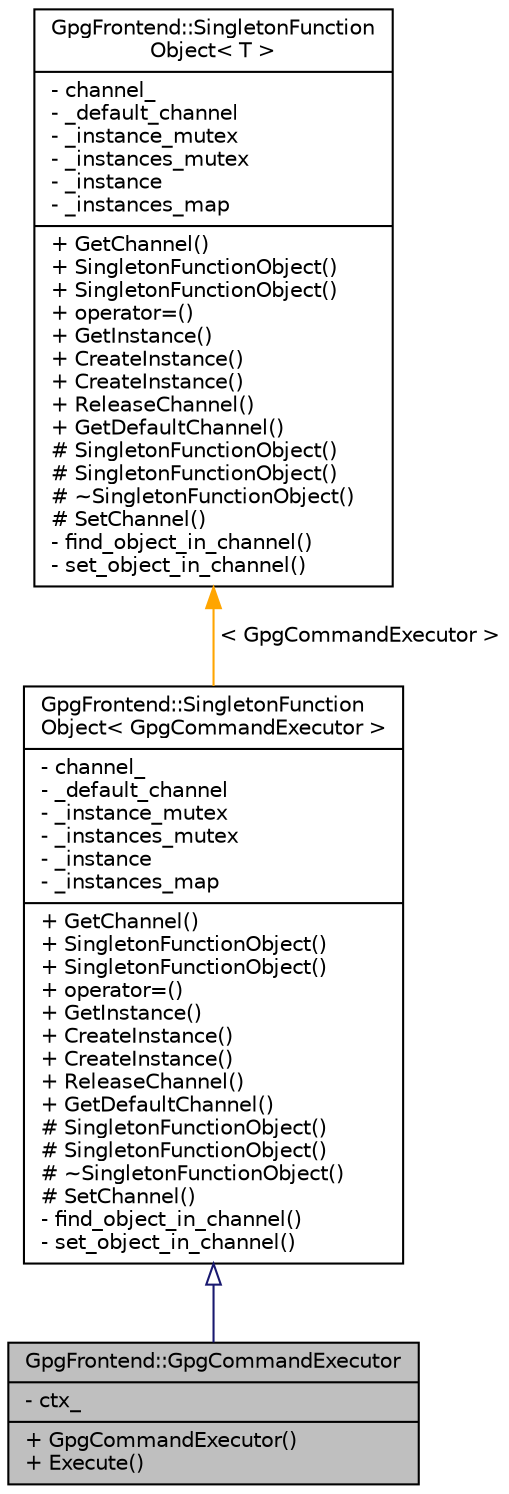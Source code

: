 digraph "GpgFrontend::GpgCommandExecutor"
{
 // INTERACTIVE_SVG=YES
 // LATEX_PDF_SIZE
  edge [fontname="Helvetica",fontsize="10",labelfontname="Helvetica",labelfontsize="10"];
  node [fontname="Helvetica",fontsize="10",shape=record];
  Node1 [label="{GpgFrontend::GpgCommandExecutor\n|- ctx_\l|+ GpgCommandExecutor()\l+ Execute()\l}",height=0.2,width=0.4,color="black", fillcolor="grey75", style="filled", fontcolor="black",tooltip="Extra commands related to GPG."];
  Node2 -> Node1 [dir="back",color="midnightblue",fontsize="10",style="solid",arrowtail="onormal"];
  Node2 [label="{GpgFrontend::SingletonFunction\lObject\< GpgCommandExecutor \>\n|- channel_\l- _default_channel\l- _instance_mutex\l- _instances_mutex\l- _instance\l- _instances_map\l|+ GetChannel()\l+ SingletonFunctionObject()\l+ SingletonFunctionObject()\l+ operator=()\l+ GetInstance()\l+ CreateInstance()\l+ CreateInstance()\l+ ReleaseChannel()\l+ GetDefaultChannel()\l# SingletonFunctionObject()\l# SingletonFunctionObject()\l# ~SingletonFunctionObject()\l# SetChannel()\l- find_object_in_channel()\l- set_object_in_channel()\l}",height=0.2,width=0.4,color="black", fillcolor="white", style="filled",URL="$classGpgFrontend_1_1SingletonFunctionObject.html",tooltip=" "];
  Node3 -> Node2 [dir="back",color="orange",fontsize="10",style="solid",label=" \< GpgCommandExecutor \>" ];
  Node3 [label="{GpgFrontend::SingletonFunction\lObject\< T \>\n|- channel_\l- _default_channel\l- _instance_mutex\l- _instances_mutex\l- _instance\l- _instances_map\l|+ GetChannel()\l+ SingletonFunctionObject()\l+ SingletonFunctionObject()\l+ operator=()\l+ GetInstance()\l+ CreateInstance()\l+ CreateInstance()\l+ ReleaseChannel()\l+ GetDefaultChannel()\l# SingletonFunctionObject()\l# SingletonFunctionObject()\l# ~SingletonFunctionObject()\l# SetChannel()\l- find_object_in_channel()\l- set_object_in_channel()\l}",height=0.2,width=0.4,color="black", fillcolor="white", style="filled",URL="$classGpgFrontend_1_1SingletonFunctionObject.html",tooltip=" "];
}
